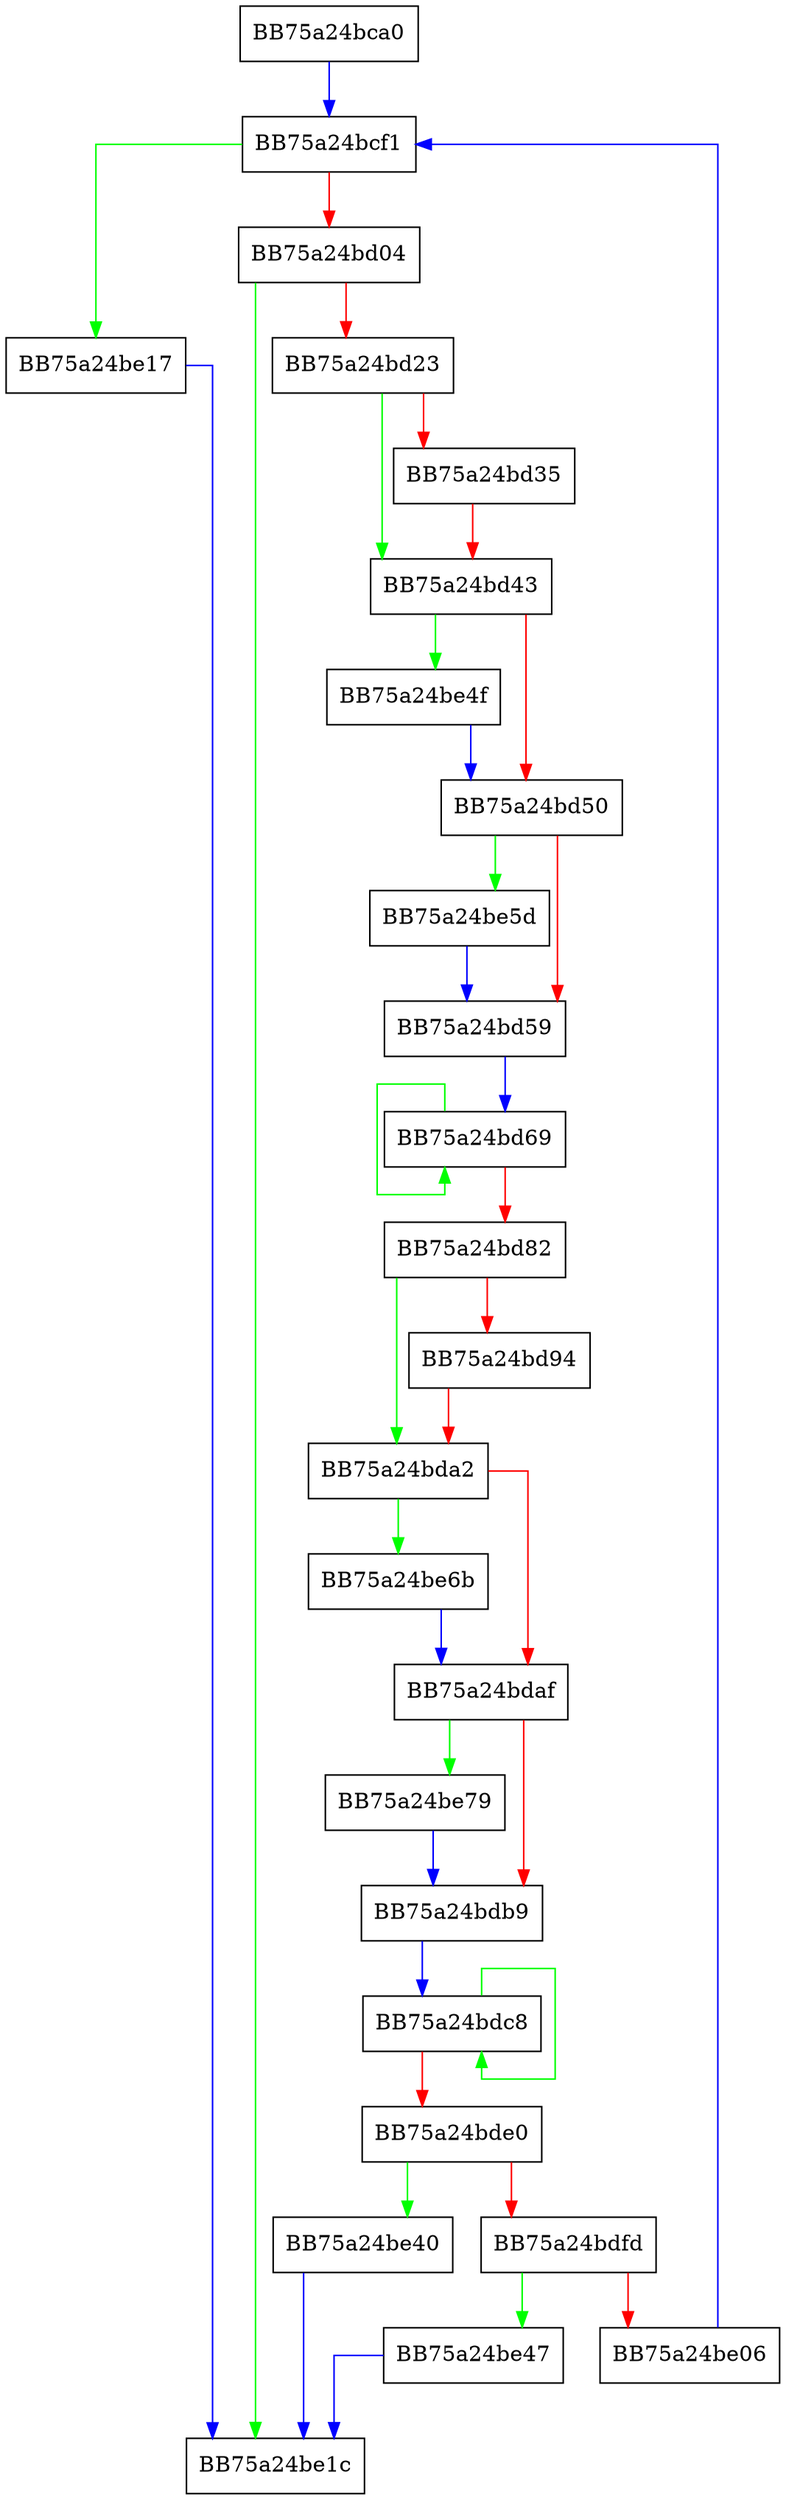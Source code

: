 digraph GetExtraHeaderOffset {
  node [shape="box"];
  graph [splines=ortho];
  BB75a24bca0 -> BB75a24bcf1 [color="blue"];
  BB75a24bcf1 -> BB75a24be17 [color="green"];
  BB75a24bcf1 -> BB75a24bd04 [color="red"];
  BB75a24bd04 -> BB75a24be1c [color="green"];
  BB75a24bd04 -> BB75a24bd23 [color="red"];
  BB75a24bd23 -> BB75a24bd43 [color="green"];
  BB75a24bd23 -> BB75a24bd35 [color="red"];
  BB75a24bd35 -> BB75a24bd43 [color="red"];
  BB75a24bd43 -> BB75a24be4f [color="green"];
  BB75a24bd43 -> BB75a24bd50 [color="red"];
  BB75a24bd50 -> BB75a24be5d [color="green"];
  BB75a24bd50 -> BB75a24bd59 [color="red"];
  BB75a24bd59 -> BB75a24bd69 [color="blue"];
  BB75a24bd69 -> BB75a24bd69 [color="green"];
  BB75a24bd69 -> BB75a24bd82 [color="red"];
  BB75a24bd82 -> BB75a24bda2 [color="green"];
  BB75a24bd82 -> BB75a24bd94 [color="red"];
  BB75a24bd94 -> BB75a24bda2 [color="red"];
  BB75a24bda2 -> BB75a24be6b [color="green"];
  BB75a24bda2 -> BB75a24bdaf [color="red"];
  BB75a24bdaf -> BB75a24be79 [color="green"];
  BB75a24bdaf -> BB75a24bdb9 [color="red"];
  BB75a24bdb9 -> BB75a24bdc8 [color="blue"];
  BB75a24bdc8 -> BB75a24bdc8 [color="green"];
  BB75a24bdc8 -> BB75a24bde0 [color="red"];
  BB75a24bde0 -> BB75a24be40 [color="green"];
  BB75a24bde0 -> BB75a24bdfd [color="red"];
  BB75a24bdfd -> BB75a24be47 [color="green"];
  BB75a24bdfd -> BB75a24be06 [color="red"];
  BB75a24be06 -> BB75a24bcf1 [color="blue"];
  BB75a24be17 -> BB75a24be1c [color="blue"];
  BB75a24be40 -> BB75a24be1c [color="blue"];
  BB75a24be47 -> BB75a24be1c [color="blue"];
  BB75a24be4f -> BB75a24bd50 [color="blue"];
  BB75a24be5d -> BB75a24bd59 [color="blue"];
  BB75a24be6b -> BB75a24bdaf [color="blue"];
  BB75a24be79 -> BB75a24bdb9 [color="blue"];
}